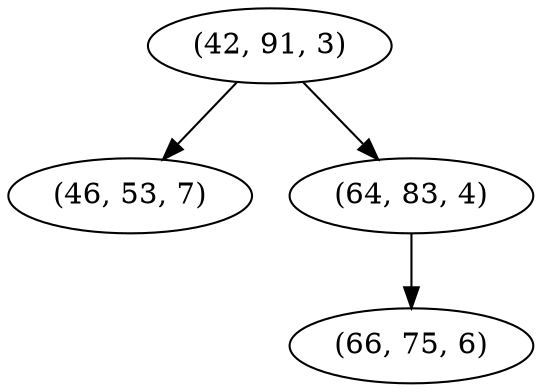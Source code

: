 digraph tree {
    "(42, 91, 3)";
    "(46, 53, 7)";
    "(64, 83, 4)";
    "(66, 75, 6)";
    "(42, 91, 3)" -> "(46, 53, 7)";
    "(42, 91, 3)" -> "(64, 83, 4)";
    "(64, 83, 4)" -> "(66, 75, 6)";
}

